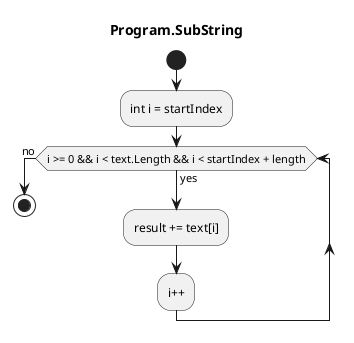 @startuml Program.SubString
title Program.SubString
start
:int i = startIndex;
while (i >= 0 && i < text.Length && i < startIndex + length) is (yes)
    :result += text[i];
:i++;
endwhile (no)
stop
@enduml
